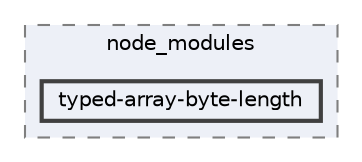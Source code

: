 digraph "pkiclassroomrescheduler/src/main/frontend/node_modules/typed-array-byte-length"
{
 // LATEX_PDF_SIZE
  bgcolor="transparent";
  edge [fontname=Helvetica,fontsize=10,labelfontname=Helvetica,labelfontsize=10];
  node [fontname=Helvetica,fontsize=10,shape=box,height=0.2,width=0.4];
  compound=true
  subgraph clusterdir_72953eda66ccb3a2722c28e1c3e6c23b {
    graph [ bgcolor="#edf0f7", pencolor="grey50", label="node_modules", fontname=Helvetica,fontsize=10 style="filled,dashed", URL="dir_72953eda66ccb3a2722c28e1c3e6c23b.html",tooltip=""]
  dir_1851e8400a48d00269c04a43f8b8388e [label="typed-array-byte-length", fillcolor="#edf0f7", color="grey25", style="filled,bold", URL="dir_1851e8400a48d00269c04a43f8b8388e.html",tooltip=""];
  }
}
